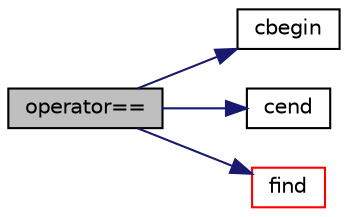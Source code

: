 digraph "operator=="
{
  bgcolor="transparent";
  edge [fontname="Helvetica",fontsize="10",labelfontname="Helvetica",labelfontsize="10"];
  node [fontname="Helvetica",fontsize="10",shape=record];
  rankdir="LR";
  Node1 [label="operator==",height=0.2,width=0.4,color="black", fillcolor="grey75", style="filled", fontcolor="black"];
  Node1 -> Node2 [color="midnightblue",fontsize="10",style="solid",fontname="Helvetica"];
  Node2 [label="cbegin",height=0.2,width=0.4,color="black",URL="$a02452.html#a374267cc7d6eb5c959ae7bac18169a64",tooltip="const_iterator set to the beginning of the StaticHashTable "];
  Node1 -> Node3 [color="midnightblue",fontsize="10",style="solid",fontname="Helvetica"];
  Node3 [label="cend",height=0.2,width=0.4,color="black",URL="$a02452.html#a0561b36e51898a8102dbfe467e2fd368",tooltip="const_iterator set to beyond the end of the StaticHashTable "];
  Node1 -> Node4 [color="midnightblue",fontsize="10",style="solid",fontname="Helvetica"];
  Node4 [label="find",height=0.2,width=0.4,color="red",URL="$a02452.html#a35816d9a16c36521d2fbe68f3a5666e0",tooltip="Find and return an iterator set at the hashed entry. "];
}
